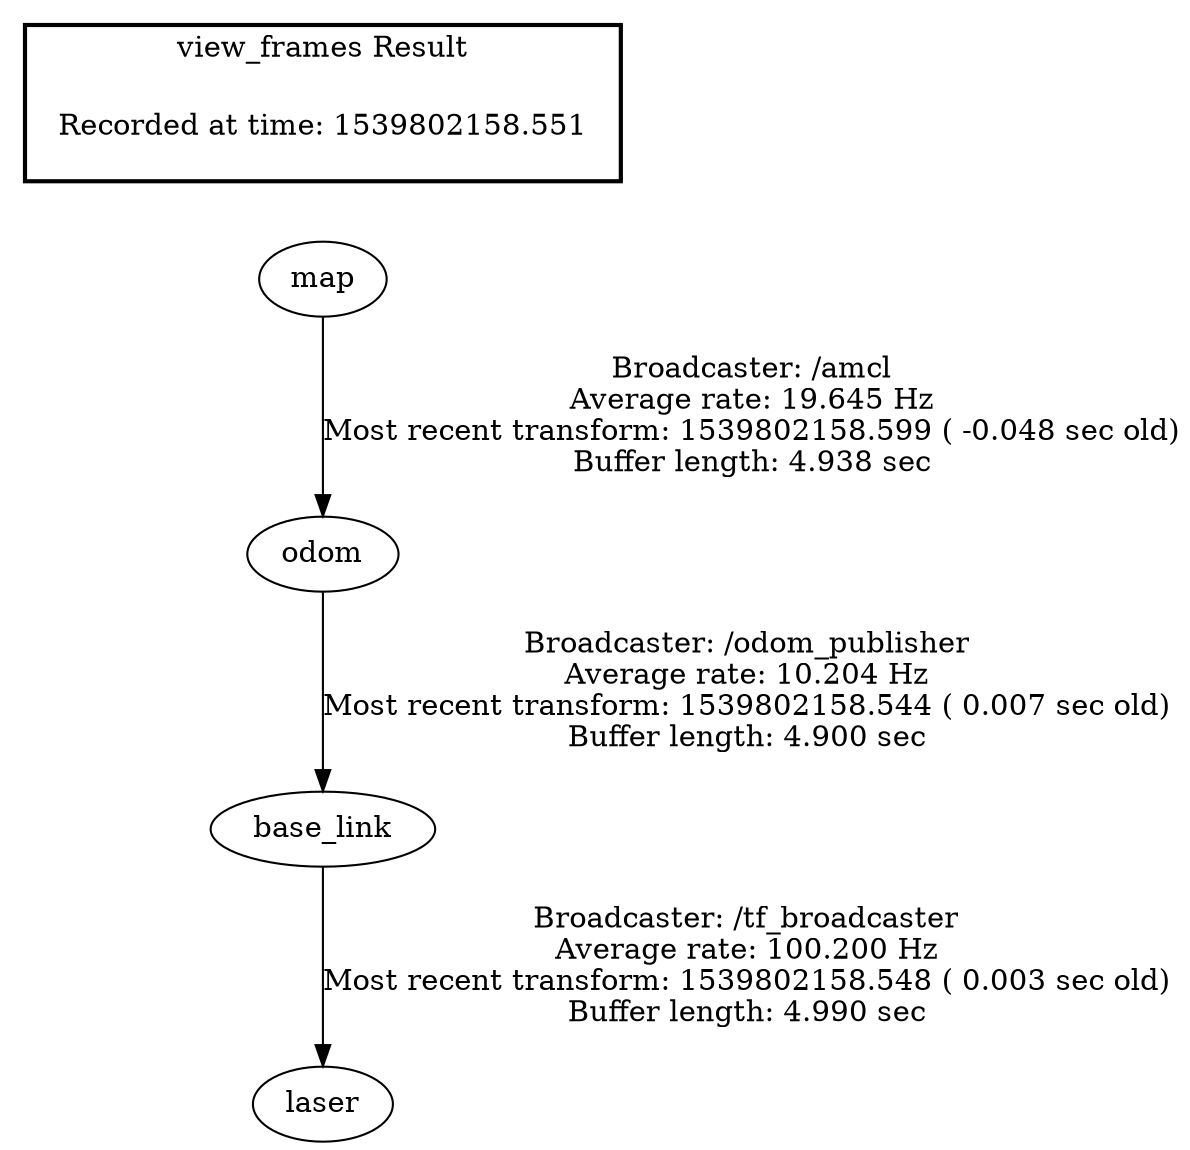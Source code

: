 digraph G {
"base_link" -> "laser"[label="Broadcaster: /tf_broadcaster\nAverage rate: 100.200 Hz\nMost recent transform: 1539802158.548 ( 0.003 sec old)\nBuffer length: 4.990 sec\n"];
"odom" -> "base_link"[label="Broadcaster: /odom_publisher\nAverage rate: 10.204 Hz\nMost recent transform: 1539802158.544 ( 0.007 sec old)\nBuffer length: 4.900 sec\n"];
"map" -> "odom"[label="Broadcaster: /amcl\nAverage rate: 19.645 Hz\nMost recent transform: 1539802158.599 ( -0.048 sec old)\nBuffer length: 4.938 sec\n"];
edge [style=invis];
 subgraph cluster_legend { style=bold; color=black; label ="view_frames Result";
"Recorded at time: 1539802158.551"[ shape=plaintext ] ;
 }->"map";
}